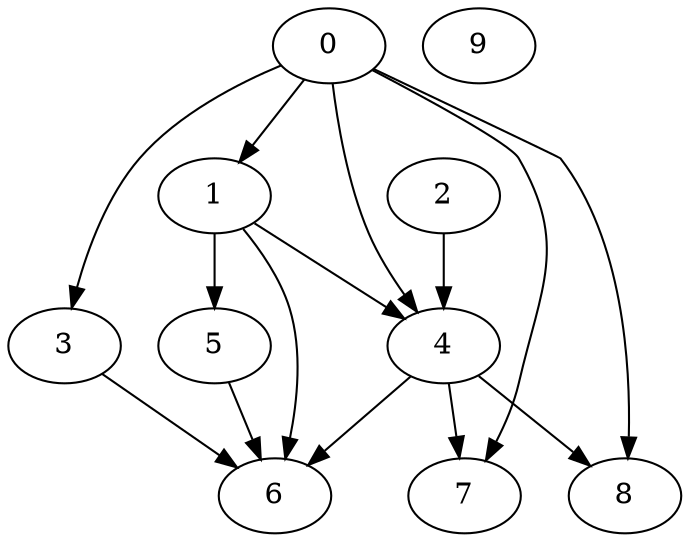 digraph "Random_Nodes_10_Density_1.40_CCR_0.10_WeightType_Random" {
	graph ["Duplicate states"=0,
		GraphType=Random,
		"Max states in OPEN"=0,
		Modes="120000ms; topo-ordered tasks, ; Pruning: task equivalence, fixed order ready list, ; F-value: ; Optimisation: best schedule length (\
SL) optimisation on equal, ",
		NumberOfTasks=10,
		"Pruned using list schedule length"=224,
		"States removed from OPEN"=0,
		TargetSystem="Homogeneous-2",
		"Time to schedule (ms)"=130,
		"Total idle time"=8,
		"Total schedule length"=449,
		"Total sequential time"=870,
		"Total states created"=691
	];
	0	["Finish time"=82,
		Processor=0,
		"Start time"=0,
		Weight=82];
	1	["Finish time"=218,
		Processor=0,
		"Start time"=82,
		Weight=136];
	0 -> 1	[Weight=3];
	3	["Finish time"=244,
		Processor=1,
		"Start time"=108,
		Weight=136];
	0 -> 3	[Weight=3];
	4	["Finish time"=327,
		Processor=0,
		"Start time"=218,
		Weight=109];
	0 -> 4	[Weight=2];
	7	["Finish time"=449,
		Processor=0,
		"Start time"=354,
		Weight=95];
	0 -> 7	[Weight=8];
	8	["Finish time"=354,
		Processor=0,
		"Start time"=327,
		Weight=27];
	0 -> 8	[Weight=10];
	1 -> 4	[Weight=9];
	5	["Finish time"=326,
		Processor=1,
		"Start time"=244,
		Weight=82];
	1 -> 5	[Weight=5];
	6	["Finish time"=429,
		Processor=1,
		"Start time"=334,
		Weight=95];
	1 -> 6	[Weight=3];
	2	["Finish time"=108,
		Processor=1,
		"Start time"=54,
		Weight=54];
	2 -> 4	[Weight=10];
	3 -> 6	[Weight=6];
	4 -> 6	[Weight=7];
	4 -> 7	[Weight=5];
	4 -> 8	[Weight=8];
	5 -> 6	[Weight=8];
	9	["Finish time"=54,
		Processor=1,
		"Start time"=0,
		Weight=54];
}
